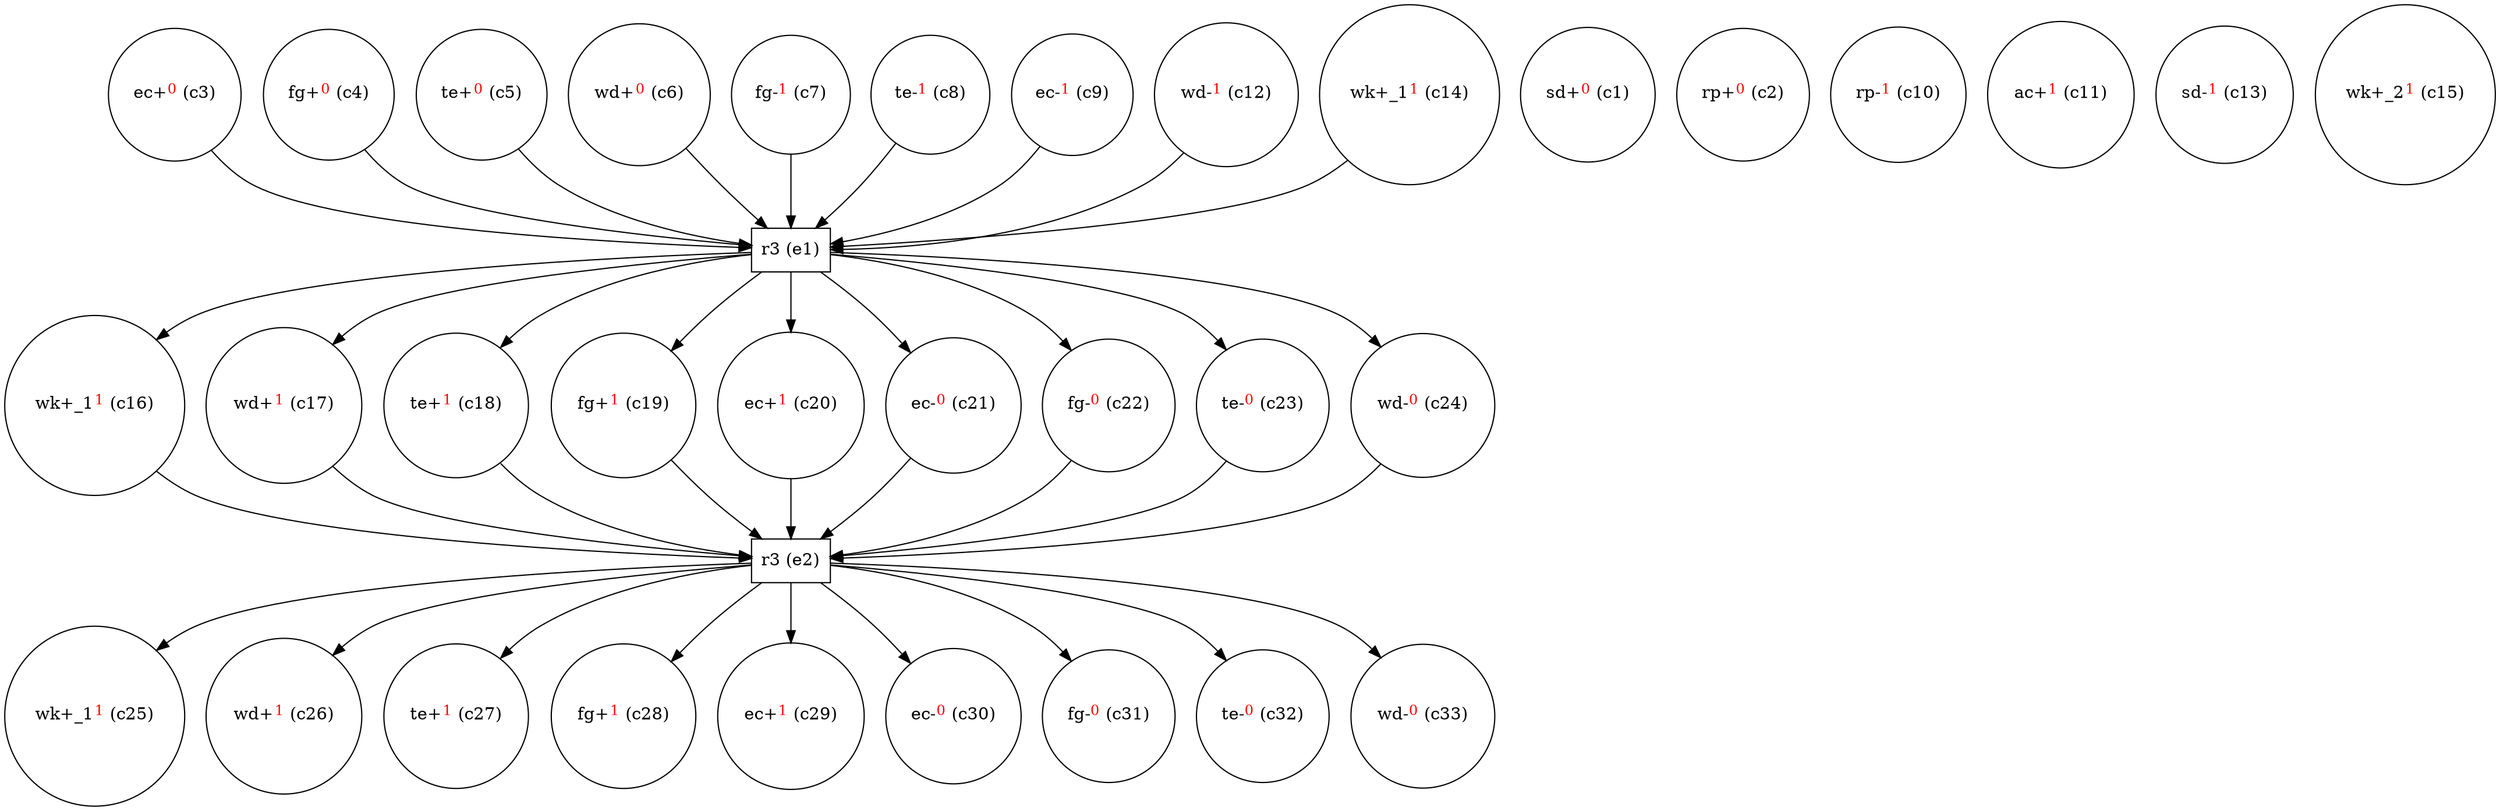 digraph test {
  c3 -> e1;
  c4 -> e1;
  c5 -> e1;
  c6 -> e1;
  c7 -> e1;
  c8 -> e1;
  c9 -> e1;
  c12 -> e1;
  c14 -> e1;
  e1 -> c16;
  c16 -> e2;
  e1 -> c17;
  c17 -> e2;
  e1 -> c18;
  c18 -> e2;
  e1 -> c19;
  c19 -> e2;
  e1 -> c20;
  c20 -> e2;
  e1 -> c21;
  c21 -> e2;
  e1 -> c22;
  c22 -> e2;
  e1 -> c23;
  c23 -> e2;
  e1 -> c24;
  c24 -> e2;
  e2 -> c25;
  e2 -> c26;
  e2 -> c27;
  e2 -> c28;
  e2 -> c29;
  e2 -> c30;
  e2 -> c31;
  e2 -> c32;
  e2 -> c33;
  c1 [label= <sd+<FONT COLOR="red"><SUP>0</SUP></FONT>&nbsp;(c1)> shape=circle];
  c2 [label= <rp+<FONT COLOR="red"><SUP>0</SUP></FONT>&nbsp;(c2)> shape=circle];
  c3 [label= <ec+<FONT COLOR="red"><SUP>0</SUP></FONT>&nbsp;(c3)> shape=circle];
  c4 [label= <fg+<FONT COLOR="red"><SUP>0</SUP></FONT>&nbsp;(c4)> shape=circle];
  c5 [label= <te+<FONT COLOR="red"><SUP>0</SUP></FONT>&nbsp;(c5)> shape=circle];
  c6 [label= <wd+<FONT COLOR="red"><SUP>0</SUP></FONT>&nbsp;(c6)> shape=circle];
  c7 [label= <fg-<FONT COLOR="red"><SUP>1</SUP></FONT>&nbsp;(c7)> shape=circle];
  c8 [label= <te-<FONT COLOR="red"><SUP>1</SUP></FONT>&nbsp;(c8)> shape=circle];
  c9 [label= <ec-<FONT COLOR="red"><SUP>1</SUP></FONT>&nbsp;(c9)> shape=circle];
  c10 [label= <rp-<FONT COLOR="red"><SUP>1</SUP></FONT>&nbsp;(c10)> shape=circle];
  c11 [label= <ac+<FONT COLOR="red"><SUP>1</SUP></FONT>&nbsp;(c11)> shape=circle];
  c12 [label= <wd-<FONT COLOR="red"><SUP>1</SUP></FONT>&nbsp;(c12)> shape=circle];
  c13 [label= <sd-<FONT COLOR="red"><SUP>1</SUP></FONT>&nbsp;(c13)> shape=circle];
  c14 [label= <wk+_1<FONT COLOR="red"><SUP>1</SUP></FONT>&nbsp;(c14)> shape=circle];
  c15 [label= <wk+_2<FONT COLOR="red"><SUP>1</SUP></FONT>&nbsp;(c15)> shape=circle];
  c16 [label= <wk+_1<FONT COLOR="red"><SUP>1</SUP></FONT>&nbsp;(c16)> shape=circle];
  c17 [label= <wd+<FONT COLOR="red"><SUP>1</SUP></FONT>&nbsp;(c17)> shape=circle];
  c18 [label= <te+<FONT COLOR="red"><SUP>1</SUP></FONT>&nbsp;(c18)> shape=circle];
  c19 [label= <fg+<FONT COLOR="red"><SUP>1</SUP></FONT>&nbsp;(c19)> shape=circle];
  c20 [label= <ec+<FONT COLOR="red"><SUP>1</SUP></FONT>&nbsp;(c20)> shape=circle];
  c21 [label= <ec-<FONT COLOR="red"><SUP>0</SUP></FONT>&nbsp;(c21)> shape=circle];
  c22 [label= <fg-<FONT COLOR="red"><SUP>0</SUP></FONT>&nbsp;(c22)> shape=circle];
  c23 [label= <te-<FONT COLOR="red"><SUP>0</SUP></FONT>&nbsp;(c23)> shape=circle];
  c24 [label= <wd-<FONT COLOR="red"><SUP>0</SUP></FONT>&nbsp;(c24)> shape=circle];
  c25 [label= <wk+_1<FONT COLOR="red"><SUP>1</SUP></FONT>&nbsp;(c25)> shape=circle];
  c26 [label= <wd+<FONT COLOR="red"><SUP>1</SUP></FONT>&nbsp;(c26)> shape=circle];
  c27 [label= <te+<FONT COLOR="red"><SUP>1</SUP></FONT>&nbsp;(c27)> shape=circle];
  c28 [label= <fg+<FONT COLOR="red"><SUP>1</SUP></FONT>&nbsp;(c28)> shape=circle];
  c29 [label= <ec+<FONT COLOR="red"><SUP>1</SUP></FONT>&nbsp;(c29)> shape=circle];
  c30 [label= <ec-<FONT COLOR="red"><SUP>0</SUP></FONT>&nbsp;(c30)> shape=circle];
  c31 [label= <fg-<FONT COLOR="red"><SUP>0</SUP></FONT>&nbsp;(c31)> shape=circle];
  c32 [label= <te-<FONT COLOR="red"><SUP>0</SUP></FONT>&nbsp;(c32)> shape=circle];
  c33 [label= <wd-<FONT COLOR="red"><SUP>0</SUP></FONT>&nbsp;(c33)> shape=circle];
  e1 [label="r3 (e1)" shape=box];
  e2 [label="r3 (e2)" shape=box];
}
